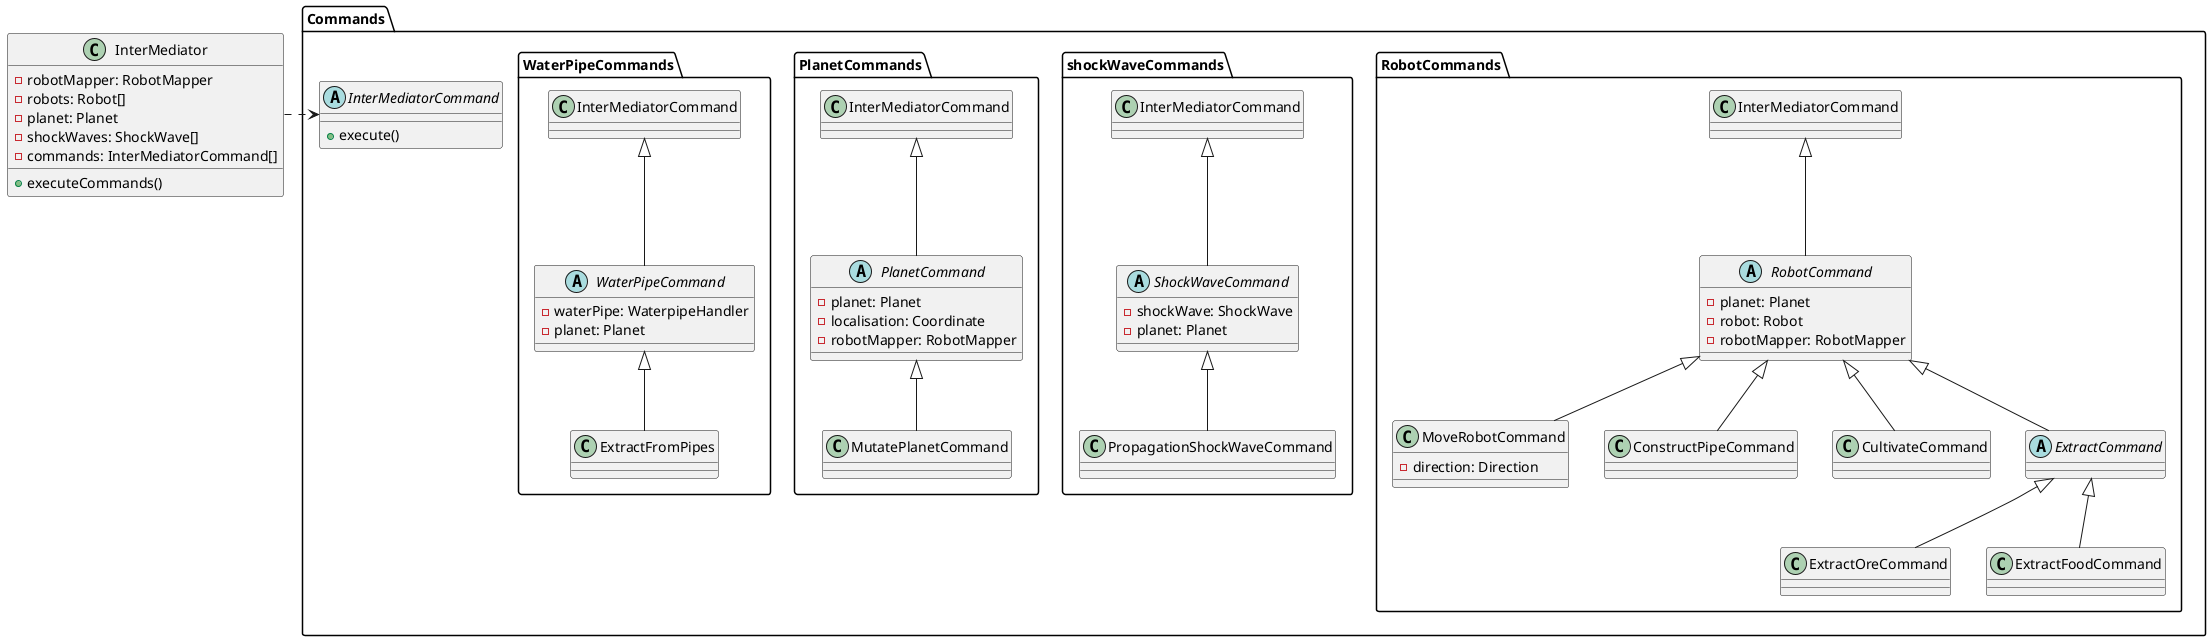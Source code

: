 @startuml
'https://plantuml.com/class-diagram

class InterMediator {
    -robotMapper: RobotMapper
    -robots: Robot[]
    -planet: Planet
    -shockWaves: ShockWave[]
    -commands: InterMediatorCommand[]
    +executeCommands()
}


package Commands {
    abstract class InterMediatorCommand {
        +execute()
    }

    InterMediator .> InterMediatorCommand

    package RobotCommands {
        abstract class RobotCommand extends InterMediatorCommand {
            -planet: Planet
            -robot: Robot
            -robotMapper: RobotMapper
        }

        class MoveRobotCommand extends RobotCommand {
            -direction: Direction
        }

        class ConstructPipeCommand extends RobotCommand {}
        class CultivateCommand extends RobotCommand {}

        abstract class ExtractCommand extends RobotCommand {}

        class ExtractOreCommand extends ExtractCommand {}
        class ExtractFoodCommand extends ExtractCommand {}
    }

    package shockWaveCommands {
        abstract class ShockWaveCommand extends InterMediatorCommand {
            -shockWave: ShockWave
            -planet: Planet
        }

        class PropagationShockWaveCommand extends ShockWaveCommand {}
    }

    package PlanetCommands {
        abstract class PlanetCommand extends InterMediatorCommand {
            -planet: Planet
            -localisation: Coordinate
            -robotMapper: RobotMapper
        }

        class MutatePlanetCommand extends PlanetCommand {}
    }

    package WaterPipeCommands {
        abstract class WaterPipeCommand extends InterMediatorCommand {
            -waterPipe: WaterpipeHandler
            -planet: Planet
        }

        class ExtractFromPipes extends WaterPipeCommand {}
    }
}

@enduml